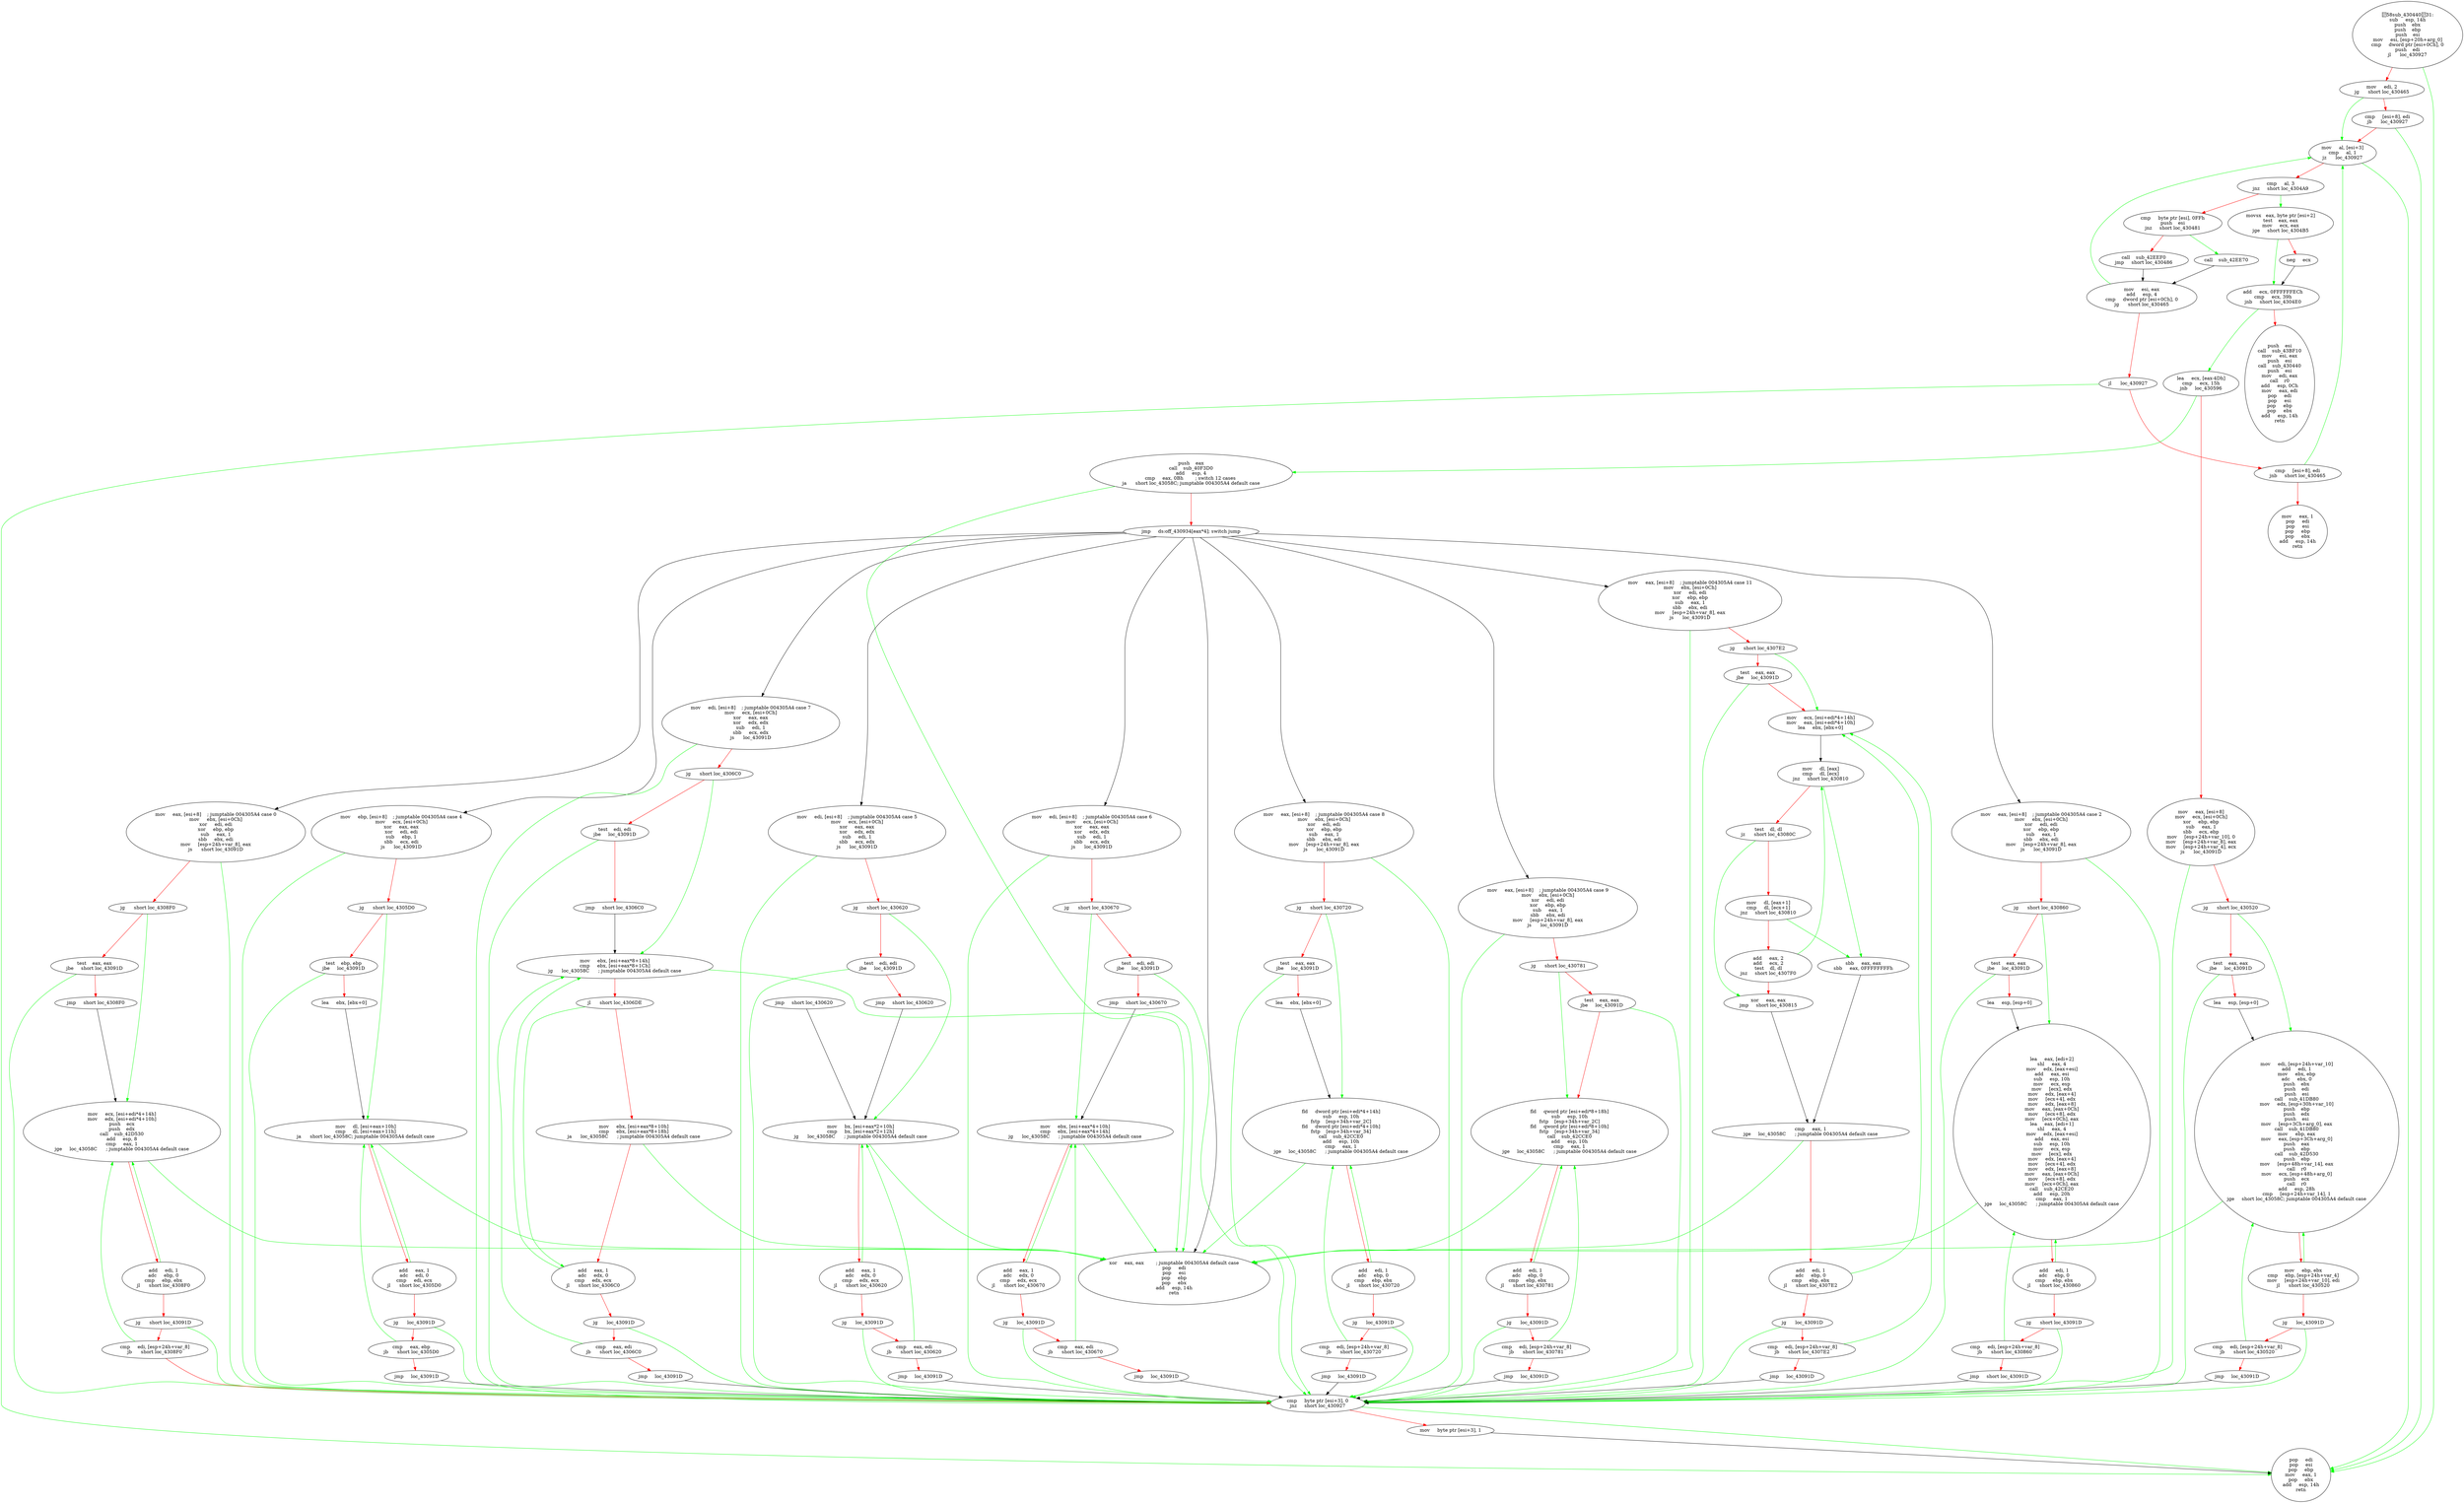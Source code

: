 digraph G{
Node0 [label = "58sub_43044031:
sub     esp, 14h
push    ebx
push    ebp
push    esi
mov     esi, [esp+20h+arg_0]
cmp     dword ptr [esi+0Ch], 0
push    edi
jl      loc_430927"]
Node1 [label = "mov     edi, 2
jg      short loc_430465"]
Node2 [label = "cmp     [esi+8], edi
jb      loc_430927"]
Node3 [label = "mov     al, [esi+3]
cmp     al, 1
jz      loc_430927"]
Node4 [label = "cmp     al, 3
jnz     short loc_4304A9"]
Node5 [label = "cmp     byte ptr [esi], 0FFh
push    esi
jnz     short loc_430481"]
Node6 [label = "call    sub_42EEF0
jmp     short loc_430486"]
Node7 [label = "call    sub_42EE70"]
Node8 [label = "mov     esi, eax
add     esp, 4
cmp     dword ptr [esi+0Ch], 0
jg      short loc_430465"]
Node9 [label = "jl      loc_430927"]
Node10 [label = "cmp     [esi+8], edi
jnb     short loc_430465"]
Node11 [label = "mov     eax, 1
pop     edi
pop     esi
pop     ebp
pop     ebx
add     esp, 14h
retn"]
Node12 [label = "movsx   eax, byte ptr [esi+2]
test    eax, eax
mov     ecx, eax
jge     short loc_4304B5"]
Node13 [label = "neg     ecx"]
Node14 [label = "add     ecx, 0FFFFFFECh
cmp     ecx, 39h
jnb     short loc_4304E0"]
Node15 [label = "push    esi
call    sub_43BF10
mov     esi, eax
push    esi
call    sub_430440
push    esi
mov     edi, eax
call    r0
add     esp, 0Ch
mov     eax, edi
pop     edi
pop     esi
pop     ebp
pop     ebx
add     esp, 14h
retn"]
Node16 [label = "lea     ecx, [eax-4Dh]
cmp     ecx, 15h
jnb     loc_430596"]
Node17 [label = "mov     eax, [esi+8]
mov     ecx, [esi+0Ch]
xor     ebp, ebp
sub     eax, 1
sbb     ecx, ebp
mov     [esp+24h+var_10], 0
mov     [esp+24h+var_8], eax
mov     [esp+24h+var_4], ecx
js      loc_43091D"]
Node18 [label = "jg      short loc_430520"]
Node19 [label = "test    eax, eax
jbe     loc_43091D"]
Node20 [label = "lea     esp, [esp+0]"]
Node21 [label = "mov     edi, [esp+24h+var_10]
add     edi, 1
mov     ebx, ebp
adc     ebx, 0
push    ebx
push    edi
push    esi
call    sub_41DB80
mov     edx, [esp+30h+var_10]
push    ebp
push    edx
push    esi
mov     [esp+3Ch+arg_0], eax
call    sub_41DB80
mov     ebp, eax
mov     eax, [esp+3Ch+arg_0]
push    eax
push    ebp
call    sub_42D530
push    ebp
mov     [esp+48h+var_14], eax
call    r0
mov     ecx, [esp+48h+arg_0]
push    ecx
call    r0
add     esp, 28h
cmp     [esp+24h+var_14], 1
jge     short loc_43058C; jumptable 004305A4 default case"]
Node22 [label = "mov     ebp, ebx
cmp     ebp, [esp+24h+var_4]
mov     [esp+24h+var_10], edi
jl      short loc_430520"]
Node23 [label = "jg      loc_43091D"]
Node24 [label = "cmp     edi, [esp+24h+var_8]
jb      short loc_430520"]
Node25 [label = "jmp     loc_43091D"]
Node26 [label = "xor     eax, eax        ; jumptable 004305A4 default case
pop     edi
pop     esi
pop     ebp
pop     ebx
add     esp, 14h
retn"]
Node27 [label = "push    eax
call    sub_40F3D0
add     esp, 4
cmp     eax, 0Bh        ; switch 12 cases 
ja      short loc_43058C; jumptable 004305A4 default case"]
Node28 [label = "jmp     ds:off_430934[eax*4]; switch jump"]
Node29 [label = "mov     ebp, [esi+8]    ; jumptable 004305A4 case 4
mov     ecx, [esi+0Ch]
xor     eax, eax
xor     edi, edi
sub     ebp, 1
sbb     ecx, edi
js      loc_43091D"]
Node30 [label = "jg      short loc_4305D0"]
Node31 [label = "test    ebp, ebp
jbe     loc_43091D"]
Node32 [label = "lea     ebx, [ebx+0]"]
Node33 [label = "mov     dl, [esi+eax+10h]
cmp     dl, [esi+eax+11h]
ja      short loc_43058C; jumptable 004305A4 default case"]
Node34 [label = "add     eax, 1
adc     edi, 0
cmp     edi, ecx
jl      short loc_4305D0"]
Node35 [label = "jg      loc_43091D"]
Node36 [label = "cmp     eax, ebp
jb      short loc_4305D0"]
Node37 [label = "jmp     loc_43091D"]
Node38 [label = "mov     edi, [esi+8]    ; jumptable 004305A4 case 5
mov     ecx, [esi+0Ch]
xor     eax, eax
xor     edx, edx
sub     edi, 1
sbb     ecx, edx
js      loc_43091D"]
Node39 [label = "jg      short loc_430620"]
Node40 [label = "test    edi, edi
jbe     loc_43091D"]
Node41 [label = "jmp     short loc_430620"]
Node42 [label = "jmp     short loc_430620"]
Node43 [label = "mov     bx, [esi+eax*2+10h]
cmp     bx, [esi+eax*2+12h]
jg      loc_43058C      ; jumptable 004305A4 default case"]
Node44 [label = "add     eax, 1
adc     edx, 0
cmp     edx, ecx
jl      short loc_430620"]
Node45 [label = "jg      loc_43091D"]
Node46 [label = "cmp     eax, edi
jb      short loc_430620"]
Node47 [label = "jmp     loc_43091D"]
Node48 [label = "mov     edi, [esi+8]    ; jumptable 004305A4 case 6
mov     ecx, [esi+0Ch]
xor     eax, eax
xor     edx, edx
sub     edi, 1
sbb     ecx, edx
js      loc_43091D"]
Node49 [label = "jg      short loc_430670"]
Node50 [label = "test    edi, edi
jbe     loc_43091D"]
Node51 [label = "jmp     short loc_430670"]
Node52 [label = "mov     ebx, [esi+eax*4+10h]
cmp     ebx, [esi+eax*4+14h]
jg      loc_43058C      ; jumptable 004305A4 default case"]
Node53 [label = "add     eax, 1
adc     edx, 0
cmp     edx, ecx
jl      short loc_430670"]
Node54 [label = "jg      loc_43091D"]
Node55 [label = "cmp     eax, edi
jb      short loc_430670"]
Node56 [label = "jmp     loc_43091D"]
Node57 [label = "mov     edi, [esi+8]    ; jumptable 004305A4 case 7
mov     ecx, [esi+0Ch]
xor     eax, eax
xor     edx, edx
sub     edi, 1
sbb     ecx, edx
js      loc_43091D"]
Node58 [label = "jg      short loc_4306C0"]
Node59 [label = "test    edi, edi
jbe     loc_43091D"]
Node60 [label = "jmp     short loc_4306C0"]
Node61 [label = "mov     ebx, [esi+eax*8+14h]
cmp     ebx, [esi+eax*8+1Ch]
jg      loc_43058C      ; jumptable 004305A4 default case"]
Node62 [label = "jl      short loc_4306DE"]
Node63 [label = "mov     ebx, [esi+eax*8+10h]
cmp     ebx, [esi+eax*8+18h]
ja      loc_43058C      ; jumptable 004305A4 default case"]
Node64 [label = "add     eax, 1
adc     edx, 0
cmp     edx, ecx
jl      short loc_4306C0"]
Node65 [label = "jg      loc_43091D"]
Node66 [label = "cmp     eax, edi
jb      short loc_4306C0"]
Node67 [label = "jmp     loc_43091D"]
Node68 [label = "mov     eax, [esi+8]    ; jumptable 004305A4 case 8
mov     ebx, [esi+0Ch]
xor     edi, edi
xor     ebp, ebp
sub     eax, 1
sbb     ebx, edi
mov     [esp+24h+var_8], eax
js      loc_43091D"]
Node69 [label = "jg      short loc_430720"]
Node70 [label = "test    eax, eax
jbe     loc_43091D"]
Node71 [label = "lea     ebx, [ebx+0]"]
Node72 [label = "fld     dword ptr [esi+edi*4+14h]
sub     esp, 10h
fstp    [esp+34h+var_2C]
fld     dword ptr [esi+edi*4+10h]
fstp    [esp+34h+var_34]
call    sub_42CCE0
add     esp, 10h
cmp     eax, 1
jge     loc_43058C      ; jumptable 004305A4 default case"]
Node73 [label = "add     edi, 1
adc     ebp, 0
cmp     ebp, ebx
jl      short loc_430720"]
Node74 [label = "jg      loc_43091D"]
Node75 [label = "cmp     edi, [esp+24h+var_8]
jb      short loc_430720"]
Node76 [label = "jmp     loc_43091D"]
Node77 [label = "mov     eax, [esi+8]    ; jumptable 004305A4 case 9
mov     ebx, [esi+0Ch]
xor     edi, edi
xor     ebp, ebp
sub     eax, 1
sbb     ebx, edi
mov     [esp+24h+var_8], eax
js      loc_43091D"]
Node78 [label = "jg      short loc_430781"]
Node79 [label = "test    eax, eax
jbe     loc_43091D"]
Node80 [label = "fld     qword ptr [esi+edi*8+18h]
sub     esp, 10h
fstp    [esp+34h+var_2C]
fld     qword ptr [esi+edi*8+10h]
fstp    [esp+34h+var_34]
call    sub_42CCE0
add     esp, 10h
cmp     eax, 1
jge     loc_43058C      ; jumptable 004305A4 default case"]
Node81 [label = "add     edi, 1
adc     ebp, 0
cmp     ebp, ebx
jl      short loc_430781"]
Node82 [label = "jg      loc_43091D"]
Node83 [label = "cmp     edi, [esp+24h+var_8]
jb      short loc_430781"]
Node84 [label = "jmp     loc_43091D"]
Node85 [label = "mov     eax, [esi+8]    ; jumptable 004305A4 case 11
mov     ebx, [esi+0Ch]
xor     edi, edi
xor     ebp, ebp
sub     eax, 1
sbb     ebx, edi
mov     [esp+24h+var_8], eax
js      loc_43091D"]
Node86 [label = "jg      short loc_4307E2"]
Node87 [label = "test    eax, eax
jbe     loc_43091D"]
Node88 [label = "mov     ecx, [esi+edi*4+14h]
mov     eax, [esi+edi*4+10h]
lea     ebx, [ebx+0]"]
Node89 [label = "mov     dl, [eax]
cmp     dl, [ecx]
jnz     short loc_430810"]
Node90 [label = "test    dl, dl
jz      short loc_43080C"]
Node91 [label = "mov     dl, [eax+1]
cmp     dl, [ecx+1]
jnz     short loc_430810"]
Node92 [label = "add     eax, 2
add     ecx, 2
test    dl, dl
jnz     short loc_4307F0"]
Node93 [label = "xor     eax, eax
jmp     short loc_430815"]
Node94 [label = "sbb     eax, eax
sbb     eax, 0FFFFFFFFh"]
Node95 [label = "cmp     eax, 1
jge     loc_43058C      ; jumptable 004305A4 default case"]
Node96 [label = "add     edi, 1
adc     ebp, 0
cmp     ebp, ebx
jl      short loc_4307E2"]
Node97 [label = "jg      loc_43091D"]
Node98 [label = "cmp     edi, [esp+24h+var_8]
jb      short loc_4307E2"]
Node99 [label = "jmp     loc_43091D"]
Node100 [label = "mov     eax, [esi+8]    ; jumptable 004305A4 case 2
mov     ebx, [esi+0Ch]
xor     edi, edi
xor     ebp, ebp
sub     eax, 1
sbb     ebx, edi
mov     [esp+24h+var_8], eax
js      loc_43091D"]
Node101 [label = "jg      short loc_430860"]
Node102 [label = "test    eax, eax
jbe     loc_43091D"]
Node103 [label = "lea     esp, [esp+0]"]
Node104 [label = "lea     eax, [edi+2]
shl     eax, 4
mov     edx, [eax+esi]
add     eax, esi
sub     esp, 10h
mov     ecx, esp
mov     [ecx], edx
mov     edx, [eax+4]
mov     [ecx+4], edx
mov     edx, [eax+8]
mov     eax, [eax+0Ch]
mov     [ecx+8], edx
mov     [ecx+0Ch], eax
lea     eax, [edi+1]
shl     eax, 4
mov     edx, [eax+esi]
add     eax, esi
sub     esp, 10h
mov     ecx, esp
mov     [ecx], edx
mov     edx, [eax+4]
mov     [ecx+4], edx
mov     edx, [eax+8]
mov     eax, [eax+0Ch]
mov     [ecx+8], edx
mov     [ecx+0Ch], eax
call    sub_42CE20
add     esp, 20h
cmp     eax, 1
jge     loc_43058C      ; jumptable 004305A4 default case"]
Node105 [label = "add     edi, 1
adc     ebp, 0
cmp     ebp, ebx
jl      short loc_430860"]
Node106 [label = "jg      short loc_43091D"]
Node107 [label = "cmp     edi, [esp+24h+var_8]
jb      short loc_430860"]
Node108 [label = "jmp     short loc_43091D"]
Node109 [label = "mov     eax, [esi+8]    ; jumptable 004305A4 case 0
mov     ebx, [esi+0Ch]
xor     edi, edi
xor     ebp, ebp
sub     eax, 1
sbb     ebx, edi
mov     [esp+24h+var_8], eax
js      short loc_43091D"]
Node110 [label = "jg      short loc_4308F0"]
Node111 [label = "test    eax, eax
jbe     short loc_43091D"]
Node112 [label = "jmp     short loc_4308F0"]
Node113 [label = "mov     ecx, [esi+edi*4+14h]
mov     edx, [esi+edi*4+10h]
push    ecx
push    edx
call    sub_42D530
add     esp, 8
cmp     eax, 1
jge     loc_43058C      ; jumptable 004305A4 default case"]
Node114 [label = "add     edi, 1
adc     ebp, 0
cmp     ebp, ebx
jl      short loc_4308F0"]
Node115 [label = "jg      short loc_43091D"]
Node116 [label = "cmp     edi, [esp+24h+var_8]
jb      short loc_4308F0"]
Node117 [label = "cmp     byte ptr [esi+3], 0
jnz     short loc_430927"]
Node118 [label = "mov     byte ptr [esi+3], 1"]
Node119 [label = "pop     edi
pop     esi
pop     ebp
mov     eax, 1
pop     ebx
add     esp, 14h
retn"]
Node0 -> Node1 [color = "red"]
Node0 -> Node119 [color = "green"]
Node1 -> Node2 [color = "red"]
Node1 -> Node3 [color = "green"]
Node2 -> Node3 [color = "red"]
Node2 -> Node119 [color = "green"]
Node3 -> Node4 [color = "red"]
Node3 -> Node119 [color = "green"]
Node4 -> Node5 [color = "red"]
Node4 -> Node12 [color = "green"]
Node5 -> Node6 [color = "red"]
Node5 -> Node7 [color = "green"]
Node6 -> Node8 [color = "black"]
Node7 -> Node8 [color = "black"]
Node8 -> Node3 [color = "green"]
Node8 -> Node9 [color = "red"]
Node9 -> Node10 [color = "red"]
Node9 -> Node119 [color = "green"]
Node10 -> Node3 [color = "green"]
Node10 -> Node11 [color = "red"]
Node12 -> Node13 [color = "red"]
Node12 -> Node14 [color = "green"]
Node13 -> Node14 [color = "black"]
Node14 -> Node15 [color = "red"]
Node14 -> Node16 [color = "green"]
Node16 -> Node17 [color = "red"]
Node16 -> Node27 [color = "green"]
Node17 -> Node18 [color = "red"]
Node17 -> Node117 [color = "green"]
Node18 -> Node19 [color = "red"]
Node18 -> Node21 [color = "green"]
Node19 -> Node20 [color = "red"]
Node19 -> Node117 [color = "green"]
Node20 -> Node21 [color = "black"]
Node21 -> Node22 [color = "red"]
Node21 -> Node26 [color = "green"]
Node22 -> Node21 [color = "green"]
Node22 -> Node23 [color = "red"]
Node23 -> Node24 [color = "red"]
Node23 -> Node117 [color = "green"]
Node24 -> Node21 [color = "green"]
Node24 -> Node25 [color = "red"]
Node25 -> Node117 [color = "black"]
Node27 -> Node26 [color = "green"]
Node27 -> Node28 [color = "red"]
Node28 -> Node26 [color = "black"]
Node28 -> Node29 [color = "black"]
Node28 -> Node38 [color = "black"]
Node28 -> Node48 [color = "black"]
Node28 -> Node57 [color = "black"]
Node28 -> Node68 [color = "black"]
Node28 -> Node77 [color = "black"]
Node28 -> Node85 [color = "black"]
Node28 -> Node100 [color = "black"]
Node28 -> Node109 [color = "black"]
Node29 -> Node30 [color = "red"]
Node29 -> Node117 [color = "green"]
Node30 -> Node31 [color = "red"]
Node30 -> Node33 [color = "green"]
Node31 -> Node32 [color = "red"]
Node31 -> Node117 [color = "green"]
Node32 -> Node33 [color = "black"]
Node33 -> Node26 [color = "green"]
Node33 -> Node34 [color = "red"]
Node34 -> Node33 [color = "green"]
Node34 -> Node35 [color = "red"]
Node35 -> Node36 [color = "red"]
Node35 -> Node117 [color = "green"]
Node36 -> Node33 [color = "green"]
Node36 -> Node37 [color = "red"]
Node37 -> Node117 [color = "black"]
Node38 -> Node39 [color = "red"]
Node38 -> Node117 [color = "green"]
Node39 -> Node40 [color = "red"]
Node39 -> Node43 [color = "green"]
Node40 -> Node41 [color = "red"]
Node40 -> Node117 [color = "green"]
Node41 -> Node43 [color = "black"]
Node42 -> Node43 [color = "black"]
Node43 -> Node26 [color = "green"]
Node43 -> Node44 [color = "red"]
Node44 -> Node43 [color = "green"]
Node44 -> Node45 [color = "red"]
Node45 -> Node46 [color = "red"]
Node45 -> Node117 [color = "green"]
Node46 -> Node43 [color = "green"]
Node46 -> Node47 [color = "red"]
Node47 -> Node117 [color = "black"]
Node48 -> Node49 [color = "red"]
Node48 -> Node117 [color = "green"]
Node49 -> Node50 [color = "red"]
Node49 -> Node52 [color = "green"]
Node50 -> Node51 [color = "red"]
Node50 -> Node117 [color = "green"]
Node51 -> Node52 [color = "black"]
Node52 -> Node26 [color = "green"]
Node52 -> Node53 [color = "red"]
Node53 -> Node52 [color = "green"]
Node53 -> Node54 [color = "red"]
Node54 -> Node55 [color = "red"]
Node54 -> Node117 [color = "green"]
Node55 -> Node52 [color = "green"]
Node55 -> Node56 [color = "red"]
Node56 -> Node117 [color = "black"]
Node57 -> Node58 [color = "red"]
Node57 -> Node117 [color = "green"]
Node58 -> Node59 [color = "red"]
Node58 -> Node61 [color = "green"]
Node59 -> Node60 [color = "red"]
Node59 -> Node117 [color = "green"]
Node60 -> Node61 [color = "black"]
Node61 -> Node26 [color = "green"]
Node61 -> Node62 [color = "red"]
Node62 -> Node63 [color = "red"]
Node62 -> Node64 [color = "green"]
Node63 -> Node26 [color = "green"]
Node63 -> Node64 [color = "red"]
Node64 -> Node61 [color = "green"]
Node64 -> Node65 [color = "red"]
Node65 -> Node66 [color = "red"]
Node65 -> Node117 [color = "green"]
Node66 -> Node61 [color = "green"]
Node66 -> Node67 [color = "red"]
Node67 -> Node117 [color = "black"]
Node68 -> Node69 [color = "red"]
Node68 -> Node117 [color = "green"]
Node69 -> Node70 [color = "red"]
Node69 -> Node72 [color = "green"]
Node70 -> Node71 [color = "red"]
Node70 -> Node117 [color = "green"]
Node71 -> Node72 [color = "black"]
Node72 -> Node26 [color = "green"]
Node72 -> Node73 [color = "red"]
Node73 -> Node72 [color = "green"]
Node73 -> Node74 [color = "red"]
Node74 -> Node75 [color = "red"]
Node74 -> Node117 [color = "green"]
Node75 -> Node72 [color = "green"]
Node75 -> Node76 [color = "red"]
Node76 -> Node117 [color = "black"]
Node77 -> Node78 [color = "red"]
Node77 -> Node117 [color = "green"]
Node78 -> Node79 [color = "red"]
Node78 -> Node80 [color = "green"]
Node79 -> Node80 [color = "red"]
Node79 -> Node117 [color = "green"]
Node80 -> Node26 [color = "green"]
Node80 -> Node81 [color = "red"]
Node81 -> Node80 [color = "green"]
Node81 -> Node82 [color = "red"]
Node82 -> Node83 [color = "red"]
Node82 -> Node117 [color = "green"]
Node83 -> Node80 [color = "green"]
Node83 -> Node84 [color = "red"]
Node84 -> Node117 [color = "black"]
Node85 -> Node86 [color = "red"]
Node85 -> Node117 [color = "green"]
Node86 -> Node87 [color = "red"]
Node86 -> Node88 [color = "green"]
Node87 -> Node88 [color = "red"]
Node87 -> Node117 [color = "green"]
Node88 -> Node89 [color = "black"]
Node89 -> Node90 [color = "red"]
Node89 -> Node94 [color = "green"]
Node90 -> Node91 [color = "red"]
Node90 -> Node93 [color = "green"]
Node91 -> Node92 [color = "red"]
Node91 -> Node94 [color = "green"]
Node92 -> Node89 [color = "green"]
Node92 -> Node93 [color = "red"]
Node93 -> Node95 [color = "black"]
Node94 -> Node95 [color = "black"]
Node95 -> Node26 [color = "green"]
Node95 -> Node96 [color = "red"]
Node96 -> Node88 [color = "green"]
Node96 -> Node97 [color = "red"]
Node97 -> Node98 [color = "red"]
Node97 -> Node117 [color = "green"]
Node98 -> Node88 [color = "green"]
Node98 -> Node99 [color = "red"]
Node99 -> Node117 [color = "black"]
Node100 -> Node101 [color = "red"]
Node100 -> Node117 [color = "green"]
Node101 -> Node102 [color = "red"]
Node101 -> Node104 [color = "green"]
Node102 -> Node103 [color = "red"]
Node102 -> Node117 [color = "green"]
Node103 -> Node104 [color = "black"]
Node104 -> Node26 [color = "green"]
Node104 -> Node105 [color = "red"]
Node105 -> Node104 [color = "green"]
Node105 -> Node106 [color = "red"]
Node106 -> Node107 [color = "red"]
Node106 -> Node117 [color = "green"]
Node107 -> Node104 [color = "green"]
Node107 -> Node108 [color = "red"]
Node108 -> Node117 [color = "black"]
Node109 -> Node110 [color = "red"]
Node109 -> Node117 [color = "green"]
Node110 -> Node111 [color = "red"]
Node110 -> Node113 [color = "green"]
Node111 -> Node112 [color = "red"]
Node111 -> Node117 [color = "green"]
Node112 -> Node113 [color = "black"]
Node113 -> Node26 [color = "green"]
Node113 -> Node114 [color = "red"]
Node114 -> Node113 [color = "green"]
Node114 -> Node115 [color = "red"]
Node115 -> Node116 [color = "red"]
Node115 -> Node117 [color = "green"]
Node116 -> Node113 [color = "green"]
Node116 -> Node117 [color = "red"]
Node117 -> Node118 [color = "red"]
Node117 -> Node119 [color = "green"]
Node118 -> Node119 [color = "black"]
}